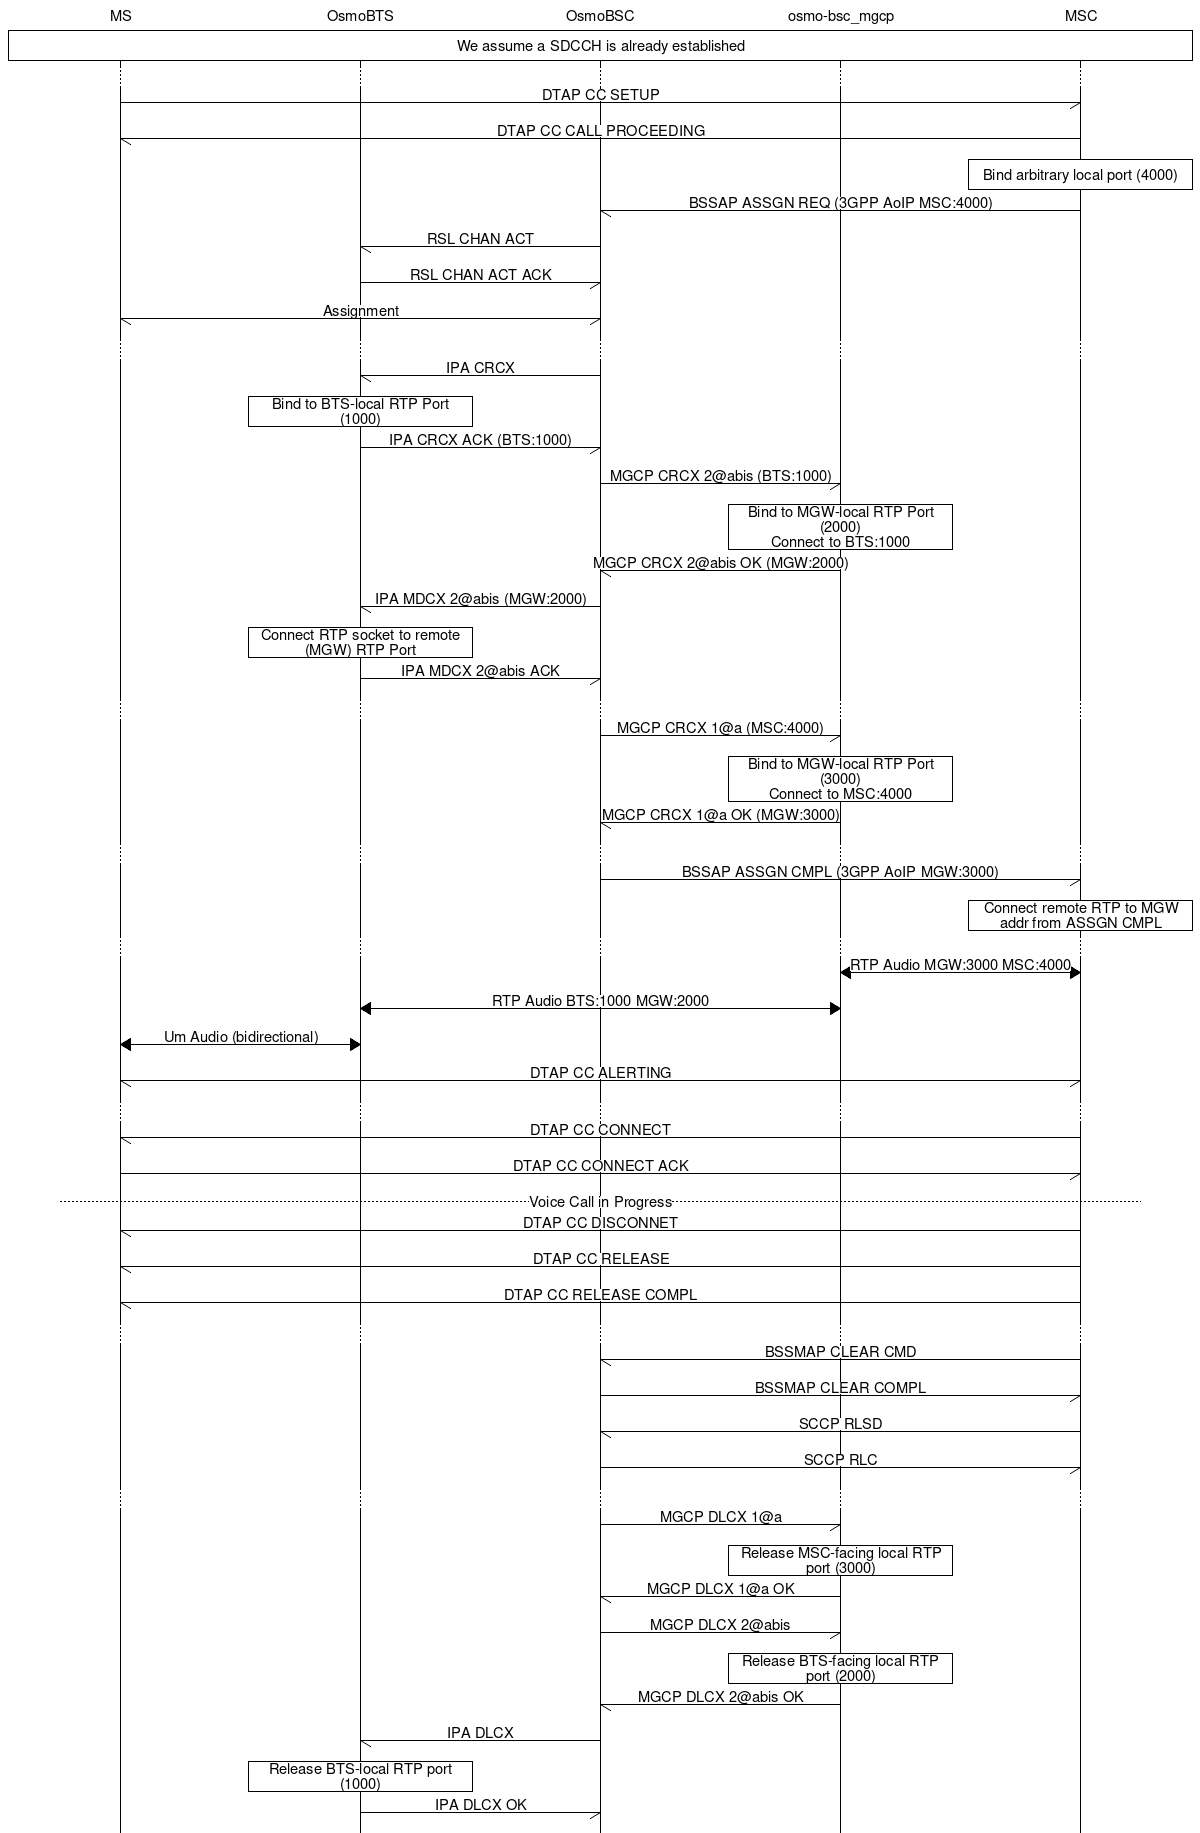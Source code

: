 # MO-Call with OsmoBTS + OsmoBSC with true 3GPP AoIP (planned)
msc {
	hscale=2;
	ms [label="MS"], bts [label="OsmoBTS"], bsc[label="OsmoBSC"], mgcp[label="osmo-bsc_mgcp"], m_sc[label="MSC"];

	ms box m_sc	[label="We assume a SDCCH is already established"];
	...;

	ms -> m_sc	[label="DTAP CC SETUP"];
	ms <- m_sc	[label="DTAP CC CALL PROCEEDING"];

	m_sc box m_sc	[label="Bind arbitrary local port (4000)"];
	bsc <- m_sc 	[label="BSSAP ASSGN REQ (3GPP AoIP MSC:4000)"];
	bts <- bsc 	[label="RSL CHAN ACT"];
	bts -> bsc 	[label="RSL CHAN ACT ACK"];
	ms <-> bsc	[label="Assignment"];
	...;

	# connect BTS RTP with BSC-MGW RTP
	bts <- bsc	[label="IPA CRCX"];
	bts box bts	[label="Bind to BTS-local RTP Port (1000)"];
	bts -> bsc	[label="IPA CRCX ACK (BTS:1000)"];
	bsc -> mgcp	[label="MGCP CRCX 2@abis (BTS:1000)"];
	mgcp box mgcp	[label="Bind to MGW-local RTP Port (2000)\nConnect to BTS:1000"];
	bsc <- mgcp	[label="MGCP CRCX 2@abis OK (MGW:2000)"];
	bts <- bsc	[label="IPA MDCX 2@abis (MGW:2000)"];
	bts box bts	[label="Connect RTP socket to remote (MGW) RTP Port"];
	bts -> bsc	[label="IPA MDCX 2@abis ACK"];
	#bsc -> mgcp	[label="MGCP MDCX 2@abis (optional)"];
	#bsc <- mgcp	[label="MGCP MDCX 2@abis OK (optional)"];
	...;

	mgcp <- bsc	[label="MGCP CRCX 1@a (MSC:4000)"];
	mgcp box mgcp	[label="Bind to MGW-local RTP Port (3000)\nConnect to MSC:4000"];
	mgcp -> bsc	[label="MGCP CRCX 1@a OK (MGW:3000)"];
	...;

	bsc -> m_sc	[label="BSSAP ASSGN CMPL (3GPP AoIP MGW:3000)"];
	m_sc box m_sc	[label="Connect remote RTP to MGW addr from ASSGN CMPL"];
	...;

	mgcp <=> m_sc	[label="RTP Audio MGW:3000 MSC:4000"];
	bts <=> mgcp	[label="RTP Audio BTS:1000 MGW:2000"];
	ms <=> bts	[label="Um Audio (bidirectional)"];
	ms <-> m_sc	[label="DTAP CC ALERTING"];
	...;

	ms <- m_sc	[label="DTAP CC CONNECT"];
	ms -> m_sc	[label="DTAP CC CONNECT ACK"];
	---		[label="Voice Call in Progress"];
	ms <- m_sc	[label="DTAP CC DISCONNET"];
	ms <- m_sc	[label="DTAP CC RELEASE"];
	ms <- m_sc	[label="DTAP CC RELEASE COMPL"];
	...;
	bsc <- m_sc	[label="BSSMAP CLEAR CMD"];
	bsc -> m_sc	[label="BSSMAP CLEAR COMPL"];
	bsc <- m_sc	[label="SCCP RLSD"];
	bsc -> m_sc	[label="SCCP RLC"];
	...;
	mgcp <- bsc	[label="MGCP DLCX 1@a"];
	mgcp box mgcp	[label="Release MSC-facing local RTP port (3000)"];
	mgcp -> bsc	[label="MGCP DLCX 1@a OK"];

	bsc -> mgcp	[label="MGCP DLCX 2@abis"];
	mgcp box mgcp	[label="Release BTS-facing local RTP port (2000)"];
	bsc <- mgcp	[label="MGCP DLCX 2@abis OK"];

	bts <- bsc	[label="IPA DLCX"];
	bts box bts	[label="Release BTS-local RTP port (1000)"];
	bts -> bsc	[label="IPA DLCX OK"];
}

